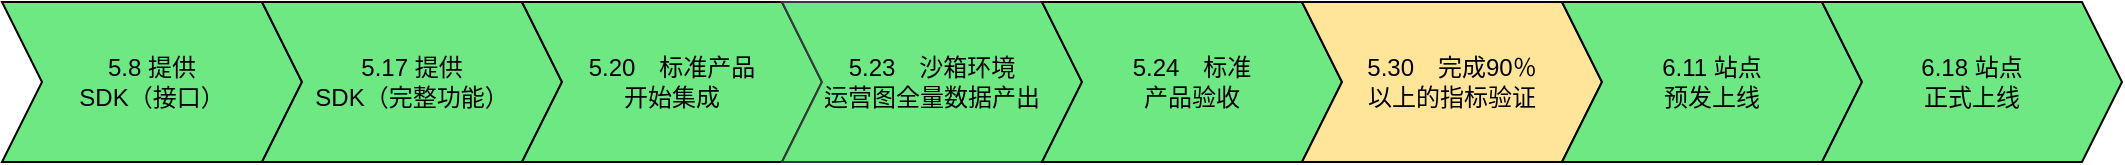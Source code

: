 <mxfile version="10.8.0" type="github"><diagram id="TtWp34SgYwN7J5KhH3uo" name="Page-1"><mxGraphModel dx="1111" dy="769" grid="1" gridSize="10" guides="1" tooltips="1" connect="1" arrows="1" fold="1" page="1" pageScale="1" pageWidth="827" pageHeight="1169" math="0" shadow="0"><root><mxCell id="0"/><mxCell id="1" parent="0"/><mxCell id="ZyZmiMWtiB5CaYL8FFk2-1" value="&lt;span&gt;5.8 提供&lt;br&gt;SDK（接口）&lt;/span&gt;" style="shape=step;perimeter=stepPerimeter;whiteSpace=wrap;html=1;fixedSize=1;fillColor=#6DE882;strokeColor=#000000;gradientColor=none;" parent="1" vertex="1"><mxGeometry x="70" y="230" width="150" height="80" as="geometry"/></mxCell><mxCell id="ZyZmiMWtiB5CaYL8FFk2-6" value="&lt;span&gt;5.17 提供&lt;br&gt;SDK（完整功能）&lt;/span&gt;&lt;br&gt;" style="shape=step;perimeter=stepPerimeter;whiteSpace=wrap;html=1;fixedSize=1;fillColor=#6DE882;" parent="1" vertex="1"><mxGeometry x="200" y="230" width="150" height="80" as="geometry"/></mxCell><mxCell id="ZyZmiMWtiB5CaYL8FFk2-7" value="&lt;span&gt; 5.20　标准产品&lt;br&gt;开始集成　&lt;/span&gt;&lt;br&gt;" style="shape=step;perimeter=stepPerimeter;whiteSpace=wrap;html=1;fixedSize=1;fillColor=#6DE882;" parent="1" vertex="1"><mxGeometry x="330" y="230" width="150" height="80" as="geometry"/></mxCell><mxCell id="ZyZmiMWtiB5CaYL8FFk2-8" value="&lt;span&gt; 5.23　沙箱环境&lt;br&gt;运营图全量数据产出 &lt;/span&gt;&lt;br&gt;" style="shape=step;perimeter=stepPerimeter;whiteSpace=wrap;html=1;fixedSize=1;fillColor=#6DE882;strokeColor=#36393d;" parent="1" vertex="1"><mxGeometry x="460" y="230" width="150" height="80" as="geometry"/></mxCell><mxCell id="ZyZmiMWtiB5CaYL8FFk2-9" value="&lt;span&gt;5.24　标准&lt;br&gt;产品验收&lt;/span&gt;&lt;br&gt;" style="shape=step;perimeter=stepPerimeter;whiteSpace=wrap;html=1;fixedSize=1;fillColor=#6DE882;" parent="1" vertex="1"><mxGeometry x="590" y="230" width="150" height="80" as="geometry"/></mxCell><mxCell id="ZyZmiMWtiB5CaYL8FFk2-10" value="&lt;span&gt;5.30　完成90％&lt;br&gt;以上的指标验证&lt;/span&gt;&lt;br&gt;" style="shape=step;perimeter=stepPerimeter;whiteSpace=wrap;html=1;fixedSize=1;fillColor=#FFE599;" parent="1" vertex="1"><mxGeometry x="720" y="230" width="150" height="80" as="geometry"/></mxCell><mxCell id="ZyZmiMWtiB5CaYL8FFk2-11" value="&lt;span&gt;6.11 站点&lt;br&gt;预发上线&lt;/span&gt;&lt;br&gt;" style="shape=step;perimeter=stepPerimeter;whiteSpace=wrap;html=1;fixedSize=1;fillColor=#6DE882;" parent="1" vertex="1"><mxGeometry x="850" y="230" width="150" height="80" as="geometry"/></mxCell><mxCell id="_nU57aXCD0IfRennbZIo-1" value="6.18 站点&lt;br&gt;正式上线&lt;br&gt;" style="shape=step;perimeter=stepPerimeter;whiteSpace=wrap;html=1;fixedSize=1;fillColor=#6DE882;" parent="1" vertex="1"><mxGeometry x="980" y="230" width="150" height="80" as="geometry"/></mxCell></root></mxGraphModel></diagram></mxfile>